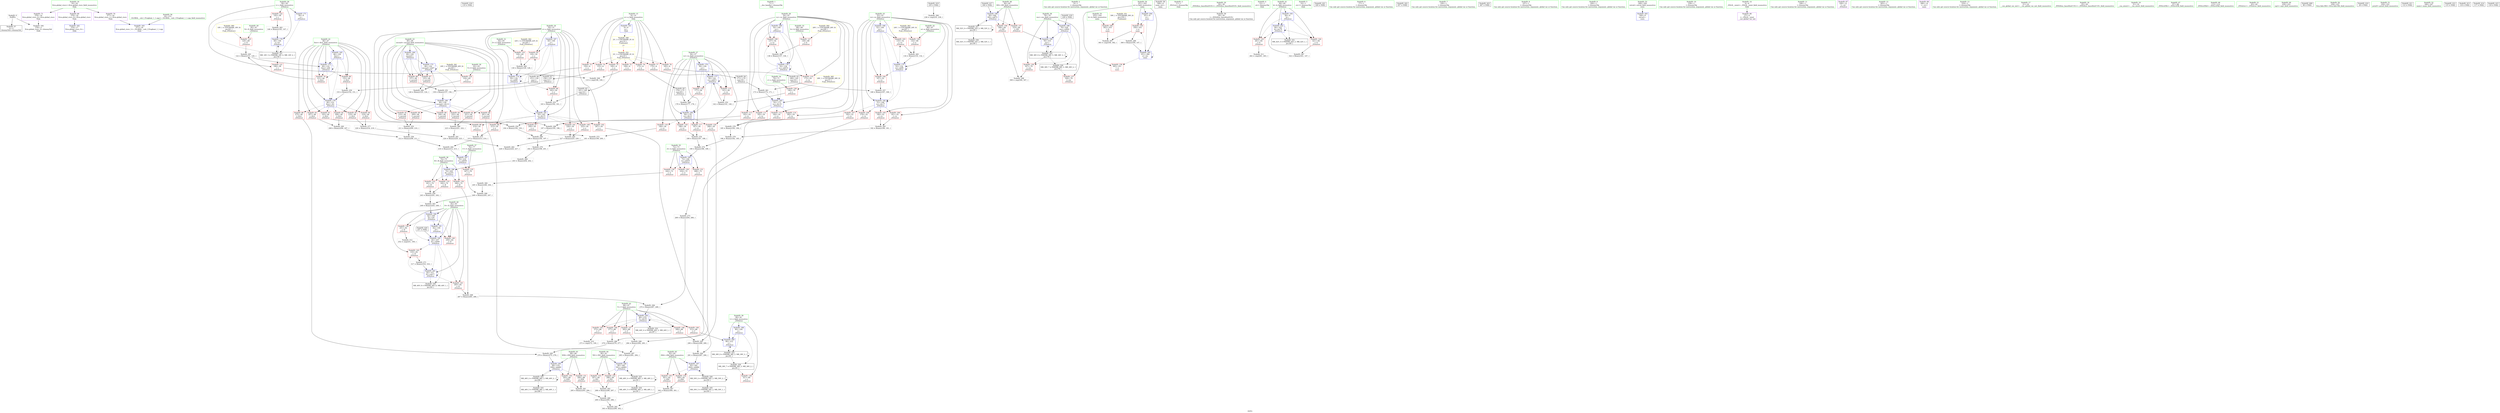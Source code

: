 digraph "SVFG" {
	label="SVFG";

	Node0x55b2cafae490 [shape=record,color=grey,label="{NodeID: 0\nNullPtr}"];
	Node0x55b2cafae490 -> Node0x55b2cafd5ff0[style=solid];
	Node0x55b2cafae490 -> Node0x55b2cafdc880[style=solid];
	Node0x55b2cb000670 [shape=record,color=yellow,style=double,label="{NodeID: 360\n18V_1 = ENCHI(MR_18V_0)\npts\{61 \}\nFun[_Z5Solvev]}"];
	Node0x55b2cb000670 -> Node0x55b2cafda6a0[style=dashed];
	Node0x55b2cafd9fe0 [shape=record,color=grey,label="{NodeID: 277\n220 = Binary(218, 219, )\n}"];
	Node0x55b2cafd9fe0 -> Node0x55b2cafe58b0[style=solid];
	Node0x55b2cafd8230 [shape=record,color=blue,label="{NodeID: 194\n86\<--270\nT\<--div55\n_Z5Solvev\n}"];
	Node0x55b2cafd8230 -> Node0x55b2cafdb880[style=dashed];
	Node0x55b2cafd8230 -> Node0x55b2cafdb950[style=dashed];
	Node0x55b2cafd8230 -> Node0x55b2cafdba20[style=dashed];
	Node0x55b2cafd8230 -> Node0x55b2cafdbaf0[style=dashed];
	Node0x55b2cafd8230 -> Node0x55b2cafdbbc0[style=dashed];
	Node0x55b2cafd8230 -> Node0x55b2cafd8230[style=dashed];
	Node0x55b2cafd8230 -> Node0x55b2caffa180[style=dashed];
	Node0x55b2cafd5480 [shape=record,color=red,label="{NodeID: 111\n183\<--54\n\<--vy\n_Z5Solvev\n}"];
	Node0x55b2cafd5480 -> Node0x55b2cafe5430[style=solid];
	Node0x55b2cafd3810 [shape=record,color=green,label="{NodeID: 28\n58\<--59\ni\<--i_field_insensitive\n_Z5Solvev\n}"];
	Node0x55b2cafd3810 -> Node0x55b2cafda500[style=solid];
	Node0x55b2cafd3810 -> Node0x55b2cafda5d0[style=solid];
	Node0x55b2cafd3810 -> Node0x55b2cafdce60[style=solid];
	Node0x55b2cafd3810 -> Node0x55b2cafdd410[style=solid];
	Node0x55b2cafe7cb0 [shape=record,color=grey,label="{NodeID: 305\n290 = Binary(288, 289, )\n}"];
	Node0x55b2cafe7cb0 -> Node0x55b2cafe7b30[style=solid];
	Node0x55b2cafdb3a0 [shape=record,color=red,label="{NodeID: 139\n251\<--82\n\<--D\n_Z5Solvev\n}"];
	Node0x55b2cafdb3a0 -> Node0x55b2cafe8730[style=solid];
	Node0x55b2cafd5ef0 [shape=record,color=green,label="{NodeID: 56\n18\<--372\n_GLOBAL__sub_I_Progbeat_1_1.cpp\<--_GLOBAL__sub_I_Progbeat_1_1.cpp_field_insensitive\n}"];
	Node0x55b2cafd5ef0 -> Node0x55b2cafdc780[style=solid];
	Node0x55b2cb017d70 [shape=record,color=black,label="{NodeID: 416\n119 = PHI()\n}"];
	Node0x55b2caffa680 [shape=record,color=black,label="{NodeID: 333\nMR_46V_5 = PHI(MR_46V_2, MR_46V_1, )\npts\{89 \}\n}"];
	Node0x55b2cafdcb20 [shape=record,color=blue,label="{NodeID: 167\n50\<--100\nz\<--\n_Z5Solvev\n}"];
	Node0x55b2cafdcb20 -> Node0x55b2cafd7fc0[style=dashed];
	Node0x55b2cafdcb20 -> Node0x55b2cafd4850[style=dashed];
	Node0x55b2cafdcb20 -> Node0x55b2cafdd0d0[style=dashed];
	Node0x55b2cafdcb20 -> Node0x55b2cafdd680[style=dashed];
	Node0x55b2cafd76d0 [shape=record,color=red,label="{NodeID: 84\n218\<--46\n\<--first\n_Z5Solvev\n}"];
	Node0x55b2cafd76d0 -> Node0x55b2cafd9fe0[style=solid];
	Node0x55b2cafcf780 [shape=record,color=green,label="{NodeID: 1\n7\<--1\n__dso_handle\<--dummyObj\nGlob }"];
	Node0x55b2cb000750 [shape=record,color=yellow,style=double,label="{NodeID: 361\n20V_1 = ENCHI(MR_20V_0)\npts\{63 \}\nFun[_Z5Solvev]}"];
	Node0x55b2cb000750 -> Node0x55b2cafda770[style=dashed];
	Node0x55b2cafe5430 [shape=record,color=grey,label="{NodeID: 278\n185 = Binary(183, 184, )\n}"];
	Node0x55b2cafe5430 -> Node0x55b2cafe55b0[style=solid];
	Node0x55b2cafd8300 [shape=record,color=blue,label="{NodeID: 195\n88\<--279\nX58\<--add60\n_Z5Solvev\n}"];
	Node0x55b2cafd8300 -> Node0x55b2cafdbc90[style=dashed];
	Node0x55b2cafd8300 -> Node0x55b2cafdbd60[style=dashed];
	Node0x55b2cafd8300 -> Node0x55b2caff7980[style=dashed];
	Node0x55b2cafd5550 [shape=record,color=red,label="{NodeID: 112\n184\<--54\n\<--vy\n_Z5Solvev\n}"];
	Node0x55b2cafd5550 -> Node0x55b2cafe5430[style=solid];
	Node0x55b2cafd38e0 [shape=record,color=green,label="{NodeID: 29\n60\<--61\nX\<--X_field_insensitive\n_Z5Solvev\n}"];
	Node0x55b2cafd38e0 -> Node0x55b2cafda6a0[style=solid];
	Node0x55b2cafe7e30 [shape=record,color=grey,label="{NodeID: 306\n238 = cmp(235, 239, )\n}"];
	Node0x55b2cafdb470 [shape=record,color=red,label="{NodeID: 140\n256\<--82\n\<--D\n_Z5Solvev\n}"];
	Node0x55b2cafd5ff0 [shape=record,color=black,label="{NodeID: 57\n2\<--3\ndummyVal\<--dummyVal\n}"];
	Node0x55b2cb017e40 [shape=record,color=black,label="{NodeID: 417\n304 = PHI()\n}"];
	Node0x55b2cb017e40 -> Node0x55b2cafd8570[style=solid];
	Node0x55b2caffab80 [shape=record,color=black,label="{NodeID: 334\nMR_48V_5 = PHI(MR_48V_2, MR_48V_1, )\npts\{91 \}\n}"];
	Node0x55b2cafe1ba0 [shape=record,color=grey,label="{NodeID: 251\n158 = Binary(157, 156, )\n}"];
	Node0x55b2cafe1ba0 -> Node0x55b2cafdd5b0[style=solid];
	Node0x55b2cafdcbf0 [shape=record,color=blue,label="{NodeID: 168\n52\<--100\nvx\<--\n_Z5Solvev\n}"];
	Node0x55b2cafdcbf0 -> Node0x55b2cafd4e00[style=dashed];
	Node0x55b2cafdcbf0 -> Node0x55b2cafd4ed0[style=dashed];
	Node0x55b2cafdcbf0 -> Node0x55b2cafdd1a0[style=dashed];
	Node0x55b2cafdcbf0 -> Node0x55b2cafdd750[style=dashed];
	Node0x55b2cafd77a0 [shape=record,color=red,label="{NodeID: 85\n219\<--46\n\<--first\n_Z5Solvev\n}"];
	Node0x55b2cafd77a0 -> Node0x55b2cafd9fe0[style=solid];
	Node0x55b2cafae3a0 [shape=record,color=green,label="{NodeID: 2\n9\<--1\n\<--dummyObj\nCan only get source location for instruction, argument, global var or function.}"];
	Node0x55b2cb000830 [shape=record,color=yellow,style=double,label="{NodeID: 362\n22V_1 = ENCHI(MR_22V_0)\npts\{65 \}\nFun[_Z5Solvev]}"];
	Node0x55b2cb000830 -> Node0x55b2cafda840[style=dashed];
	Node0x55b2cafe55b0 [shape=record,color=grey,label="{NodeID: 279\n186 = Binary(182, 185, )\n}"];
	Node0x55b2cafe55b0 -> Node0x55b2cafd9b60[style=solid];
	Node0x55b2cafd83d0 [shape=record,color=blue,label="{NodeID: 196\n90\<--285\nY61\<--add63\n_Z5Solvev\n}"];
	Node0x55b2cafd83d0 -> Node0x55b2cafdbe30[style=dashed];
	Node0x55b2cafd83d0 -> Node0x55b2cafdbf00[style=dashed];
	Node0x55b2cafd83d0 -> Node0x55b2caff7e80[style=dashed];
	Node0x55b2cafd5620 [shape=record,color=red,label="{NodeID: 113\n195\<--54\n\<--vy\n_Z5Solvev\n}"];
	Node0x55b2cafd5620 -> Node0x55b2cafe6630[style=solid];
	Node0x55b2cafd39b0 [shape=record,color=green,label="{NodeID: 30\n62\<--63\nY\<--Y_field_insensitive\n_Z5Solvev\n}"];
	Node0x55b2cafd39b0 -> Node0x55b2cafda770[style=solid];
	Node0x55b2cafe7fb0 [shape=record,color=grey,label="{NodeID: 307\n363 = cmp(359, 362, )\n}"];
	Node0x55b2cafdb540 [shape=record,color=red,label="{NodeID: 141\n265\<--82\n\<--D\n_Z5Solvev\n}"];
	Node0x55b2cafdb540 -> Node0x55b2cafd9260[style=solid];
	Node0x55b2cafd60f0 [shape=record,color=black,label="{NodeID: 58\n348\<--9\nmain_ret\<--\nmain\n}"];
	Node0x55b2cb017f70 [shape=record,color=black,label="{NodeID: 418\n229 = PHI()\n}"];
	Node0x55b2cb017f70 -> Node0x55b2cafddc30[style=solid];
	Node0x55b2caffb080 [shape=record,color=black,label="{NodeID: 335\nMR_50V_5 = PHI(MR_50V_2, MR_50V_1, )\npts\{93 \}\n}"];
	Node0x55b2cafe1d20 [shape=record,color=grey,label="{NodeID: 252\n142 = Binary(141, 140, )\n}"];
	Node0x55b2cafe1d20 -> Node0x55b2cafdd340[style=solid];
	Node0x55b2cafdccc0 [shape=record,color=blue,label="{NodeID: 169\n54\<--100\nvy\<--\n_Z5Solvev\n}"];
	Node0x55b2cafdccc0 -> Node0x55b2cafd52e0[style=dashed];
	Node0x55b2cafdccc0 -> Node0x55b2cafd53b0[style=dashed];
	Node0x55b2cafdccc0 -> Node0x55b2cafdd270[style=dashed];
	Node0x55b2cafdccc0 -> Node0x55b2cafdd820[style=dashed];
	Node0x55b2cafd7870 [shape=record,color=red,label="{NodeID: 86\n275\<--46\n\<--first\n_Z5Solvev\n}"];
	Node0x55b2cafd7870 -> Node0x55b2cafe5eb0[style=solid];
	Node0x55b2cafae630 [shape=record,color=green,label="{NodeID: 3\n11\<--1\n_ZSt3cin\<--dummyObj\nGlob }"];
	Node0x55b2cb000910 [shape=record,color=yellow,style=double,label="{NodeID: 363\n24V_1 = ENCHI(MR_24V_0)\npts\{67 \}\nFun[_Z5Solvev]}"];
	Node0x55b2cb000910 -> Node0x55b2cafda910[style=dashed];
	Node0x55b2cafe5730 [shape=record,color=grey,label="{NodeID: 280\n223 = Binary(221, 222, )\n}"];
	Node0x55b2cafe5730 -> Node0x55b2cafe58b0[style=solid];
	Node0x55b2cafd84a0 [shape=record,color=blue,label="{NodeID: 197\n92\<--291\nZ64\<--add66\n_Z5Solvev\n}"];
	Node0x55b2cafd84a0 -> Node0x55b2cafdbfd0[style=dashed];
	Node0x55b2cafd84a0 -> Node0x55b2cafdc0a0[style=dashed];
	Node0x55b2cafd84a0 -> Node0x55b2caff8380[style=dashed];
	Node0x55b2cafd56f0 [shape=record,color=red,label="{NodeID: 114\n282\<--54\n\<--vy\n_Z5Solvev\n}"];
	Node0x55b2cafd56f0 -> Node0x55b2cafe7230[style=solid];
	Node0x55b2cafd3a80 [shape=record,color=green,label="{NodeID: 31\n64\<--65\nZ\<--Z_field_insensitive\n_Z5Solvev\n}"];
	Node0x55b2cafd3a80 -> Node0x55b2cafda840[style=solid];
	Node0x55b2cafe8130 [shape=record,color=grey,label="{NodeID: 308\n308 = cmp(306, 307, )\n}"];
	Node0x55b2cafdb610 [shape=record,color=red,label="{NodeID: 142\n316\<--82\n\<--D\n_Z5Solvev\n}"];
	Node0x55b2cafdb610 -> Node0x55b2cafd96e0[style=solid];
	Node0x55b2cafd61c0 [shape=record,color=black,label="{NodeID: 59\n29\<--30\n\<--_ZNSt8ios_base4InitD1Ev\nCan only get source location for instruction, argument, global var or function.}"];
	Node0x55b2cb018070 [shape=record,color=black,label="{NodeID: 419\n235 = PHI()\n}"];
	Node0x55b2cb018070 -> Node0x55b2cafe7e30[style=solid];
	Node0x55b2caffb580 [shape=record,color=black,label="{NodeID: 336\nMR_52V_5 = PHI(MR_52V_2, MR_52V_1, )\npts\{95 \}\n}"];
	Node0x55b2cafe1ea0 [shape=record,color=grey,label="{NodeID: 253\n163 = Binary(162, 161, )\n}"];
	Node0x55b2cafe1ea0 -> Node0x55b2cafdd680[style=solid];
	Node0x55b2cafdcd90 [shape=record,color=blue,label="{NodeID: 170\n56\<--100\nvz\<--\n_Z5Solvev\n}"];
	Node0x55b2cafdcd90 -> Node0x55b2cafd57c0[style=dashed];
	Node0x55b2cafdcd90 -> Node0x55b2cafda0f0[style=dashed];
	Node0x55b2cafdcd90 -> Node0x55b2cafdd340[style=dashed];
	Node0x55b2cafdcd90 -> Node0x55b2cafdd8f0[style=dashed];
	Node0x55b2cafd7940 [shape=record,color=red,label="{NodeID: 87\n125\<--48\n\<--second\n_Z5Solvev\n}"];
	Node0x55b2cafd7940 -> Node0x55b2cafe5d30[style=solid];
	Node0x55b2cafb1d80 [shape=record,color=green,label="{NodeID: 4\n12\<--1\n.str\<--dummyObj\nGlob }"];
	Node0x55b2cb0009f0 [shape=record,color=yellow,style=double,label="{NodeID: 364\n26V_1 = ENCHI(MR_26V_0)\npts\{69 \}\nFun[_Z5Solvev]}"];
	Node0x55b2cb0009f0 -> Node0x55b2cafda9e0[style=dashed];
	Node0x55b2cafe58b0 [shape=record,color=grey,label="{NodeID: 281\n224 = Binary(220, 223, )\n}"];
	Node0x55b2cafe58b0 -> Node0x55b2cafe2c20[style=solid];
	Node0x55b2cafd8570 [shape=record,color=blue,label="{NodeID: 198\n94\<--304\nDD\<--call72\n_Z5Solvev\n}"];
	Node0x55b2cafd8570 -> Node0x55b2cafdc170[style=dashed];
	Node0x55b2cafd8570 -> Node0x55b2cafdc240[style=dashed];
	Node0x55b2cafd8570 -> Node0x55b2caff8880[style=dashed];
	Node0x55b2cafd57c0 [shape=record,color=red,label="{NodeID: 115\n141\<--56\n\<--vz\n_Z5Solvev\n}"];
	Node0x55b2cafd57c0 -> Node0x55b2cafe1d20[style=solid];
	Node0x55b2cafd3b50 [shape=record,color=green,label="{NodeID: 32\n66\<--67\na\<--a_field_insensitive\n_Z5Solvev\n}"];
	Node0x55b2cafd3b50 -> Node0x55b2cafda910[style=solid];
	Node0x55b2cafe82b0 [shape=record,color=grey,label="{NodeID: 309\n110 = cmp(108, 109, )\n}"];
	Node0x55b2cafdb6e0 [shape=record,color=red,label="{NodeID: 143\n261\<--84\n\<--k\n_Z5Solvev\n}"];
	Node0x55b2cafdb6e0 -> Node0x55b2cafe85b0[style=solid];
	Node0x55b2cafd62c0 [shape=record,color=black,label="{NodeID: 60\n151\<--150\nconv\<--\n_Z5Solvev\n}"];
	Node0x55b2cafd62c0 -> Node0x55b2cafe27a0[style=solid];
	Node0x55b2cb018170 [shape=record,color=black,label="{NodeID: 420\n257 = PHI()\n}"];
	Node0x55b2cb018170 -> Node0x55b2cafd8090[style=solid];
	Node0x55b2cafe2020 [shape=record,color=grey,label="{NodeID: 254\n194 = Binary(192, 193, )\n}"];
	Node0x55b2cafe2020 -> Node0x55b2cafe6330[style=solid];
	Node0x55b2cafdce60 [shape=record,color=blue,label="{NodeID: 171\n58\<--9\ni\<--\n_Z5Solvev\n}"];
	Node0x55b2cafdce60 -> Node0x55b2caff6a80[style=dashed];
	Node0x55b2cafd7a10 [shape=record,color=red,label="{NodeID: 88\n157\<--48\n\<--second\n_Z5Solvev\n}"];
	Node0x55b2cafd7a10 -> Node0x55b2cafe1ba0[style=solid];
	Node0x55b2cafb1e10 [shape=record,color=green,label="{NodeID: 5\n14\<--1\n.str.1\<--dummyObj\nGlob }"];
	Node0x55b2cb000ad0 [shape=record,color=yellow,style=double,label="{NodeID: 365\n28V_1 = ENCHI(MR_28V_0)\npts\{71 \}\nFun[_Z5Solvev]}"];
	Node0x55b2cb000ad0 -> Node0x55b2cafdaab0[style=dashed];
	Node0x55b2cafe5a30 [shape=record,color=grey,label="{NodeID: 282\n130 = Binary(129, 128, )\n}"];
	Node0x55b2cafe5a30 -> Node0x55b2cafdd0d0[style=solid];
	Node0x55b2cafd8640 [shape=record,color=blue,label="{NodeID: 199\n78\<--310\nres\<--\n_Z5Solvev\n}"];
	Node0x55b2cafd8640 -> Node0x55b2caff6f80[style=dashed];
	Node0x55b2cafda0f0 [shape=record,color=red,label="{NodeID: 116\n177\<--56\n\<--vz\n_Z5Solvev\n}"];
	Node0x55b2cafda0f0 -> Node0x55b2cafe3220[style=solid];
	Node0x55b2cafd3c20 [shape=record,color=green,label="{NodeID: 33\n68\<--69\nb\<--b_field_insensitive\n_Z5Solvev\n}"];
	Node0x55b2cafd3c20 -> Node0x55b2cafda9e0[style=solid];
	Node0x55b2cafe8430 [shape=record,color=grey,label="{NodeID: 310\n273 = cmp(272, 100, )\n}"];
	Node0x55b2cafdb7b0 [shape=record,color=red,label="{NodeID: 144\n321\<--84\n\<--k\n_Z5Solvev\n}"];
	Node0x55b2cafdb7b0 -> Node0x55b2cafe61b0[style=solid];
	Node0x55b2cafd6390 [shape=record,color=black,label="{NodeID: 61\n156\<--155\nconv12\<--\n_Z5Solvev\n}"];
	Node0x55b2cafd6390 -> Node0x55b2cafe1ba0[style=solid];
	Node0x55b2cb018270 [shape=record,color=black,label="{NodeID: 421\n329 = PHI()\n}"];
	Node0x55b2cafe21a0 [shape=record,color=grey,label="{NodeID: 255\n211 = Binary(209, 210, )\n}"];
	Node0x55b2cafe21a0 -> Node0x55b2cafe2320[style=solid];
	Node0x55b2cafdcf30 [shape=record,color=blue,label="{NodeID: 172\n46\<--122\nfirst\<--add\n_Z5Solvev\n}"];
	Node0x55b2cafdcf30 -> Node0x55b2cafd72c0[style=dashed];
	Node0x55b2cafdcf30 -> Node0x55b2cafd7390[style=dashed];
	Node0x55b2cafdcf30 -> Node0x55b2cafdcf30[style=dashed];
	Node0x55b2cafdcf30 -> Node0x55b2cafdd4e0[style=dashed];
	Node0x55b2cafd7ae0 [shape=record,color=red,label="{NodeID: 89\n196\<--48\n\<--second\n_Z5Solvev\n}"];
	Node0x55b2cafd7ae0 -> Node0x55b2cafe6630[style=solid];
	Node0x55b2cafb2260 [shape=record,color=green,label="{NodeID: 6\n17\<--1\n\<--dummyObj\nCan only get source location for instruction, argument, global var or function.}"];
	Node0x55b2cafe5bb0 [shape=record,color=grey,label="{NodeID: 283\n134 = Binary(133, 132, )\n}"];
	Node0x55b2cafe5bb0 -> Node0x55b2cafdd1a0[style=solid];
	Node0x55b2cafd8710 [shape=record,color=blue,label="{NodeID: 200\n80\<--312\nt\<--\n_Z5Solvev\n}"];
	Node0x55b2cafd8710 -> Node0x55b2caff7480[style=dashed];
	Node0x55b2cafda1c0 [shape=record,color=red,label="{NodeID: 117\n187\<--56\n\<--vz\n_Z5Solvev\n}"];
	Node0x55b2cafda1c0 -> Node0x55b2cafd9e60[style=solid];
	Node0x55b2cafd3cf0 [shape=record,color=green,label="{NodeID: 34\n70\<--71\nc\<--c_field_insensitive\n_Z5Solvev\n}"];
	Node0x55b2cafd3cf0 -> Node0x55b2cafdaab0[style=solid];
	Node0x55b2cafe85b0 [shape=record,color=grey,label="{NodeID: 311\n262 = cmp(261, 263, )\n}"];
	Node0x55b2cafdb880 [shape=record,color=red,label="{NodeID: 145\n272\<--86\n\<--T\n_Z5Solvev\n}"];
	Node0x55b2cafdb880 -> Node0x55b2cafe8430[style=solid];
	Node0x55b2cafd6460 [shape=record,color=black,label="{NodeID: 62\n161\<--160\nconv14\<--\n_Z5Solvev\n}"];
	Node0x55b2cafd6460 -> Node0x55b2cafe1ea0[style=solid];
	Node0x55b2cb018340 [shape=record,color=black,label="{NodeID: 422\n357 = PHI()\n}"];
	Node0x55b2cafe2320 [shape=record,color=grey,label="{NodeID: 256\n212 = Binary(208, 211, )\n}"];
	Node0x55b2cafe2320 -> Node0x55b2cafe2f20[style=solid];
	Node0x55b2cafdd000 [shape=record,color=blue,label="{NodeID: 173\n48\<--126\nsecond\<--add7\n_Z5Solvev\n}"];
	Node0x55b2cafdd000 -> Node0x55b2cafd7940[style=dashed];
	Node0x55b2cafdd000 -> Node0x55b2cafd7a10[style=dashed];
	Node0x55b2cafdd000 -> Node0x55b2cafdd000[style=dashed];
	Node0x55b2cafdd000 -> Node0x55b2cafdd5b0[style=dashed];
	Node0x55b2cafd7bb0 [shape=record,color=red,label="{NodeID: 90\n209\<--48\n\<--second\n_Z5Solvev\n}"];
	Node0x55b2cafd7bb0 -> Node0x55b2cafe21a0[style=solid];
	Node0x55b2cafb22f0 [shape=record,color=green,label="{NodeID: 7\n100\<--1\n\<--dummyObj\nCan only get source location for instruction, argument, global var or function.}"];
	Node0x55b2cafe5d30 [shape=record,color=grey,label="{NodeID: 284\n126 = Binary(125, 124, )\n}"];
	Node0x55b2cafe5d30 -> Node0x55b2cafdd000[style=solid];
	Node0x55b2cafd87e0 [shape=record,color=blue,label="{NodeID: 201\n82\<--317\nD\<--sub77\n_Z5Solvev\n}"];
	Node0x55b2cafd87e0 -> Node0x55b2cafdb540[style=dashed];
	Node0x55b2cafd87e0 -> Node0x55b2cafdb610[style=dashed];
	Node0x55b2cafd87e0 -> Node0x55b2cafd87e0[style=dashed];
	Node0x55b2cafd87e0 -> Node0x55b2caff9780[style=dashed];
	Node0x55b2cafda290 [shape=record,color=red,label="{NodeID: 118\n188\<--56\n\<--vz\n_Z5Solvev\n}"];
	Node0x55b2cafda290 -> Node0x55b2cafd9e60[style=solid];
	Node0x55b2cafd3dc0 [shape=record,color=green,label="{NodeID: 35\n72\<--73\nA\<--A_field_insensitive\n_Z5Solvev\n}"];
	Node0x55b2cafd3dc0 -> Node0x55b2cafdab80[style=solid];
	Node0x55b2cafd3dc0 -> Node0x55b2cafdac50[style=solid];
	Node0x55b2cafd3dc0 -> Node0x55b2cafdad20[style=solid];
	Node0x55b2cafd3dc0 -> Node0x55b2cafdd9c0[style=solid];
	Node0x55b2cafe8730 [shape=record,color=grey,label="{NodeID: 312\n252 = cmp(251, 100, )\n}"];
	Node0x55b2cafdb950 [shape=record,color=red,label="{NodeID: 146\n277\<--86\n\<--T\n_Z5Solvev\n}"];
	Node0x55b2cafdb950 -> Node0x55b2cafe6030[style=solid];
	Node0x55b2cafd6530 [shape=record,color=black,label="{NodeID: 63\n166\<--165\nconv16\<--\n_Z5Solvev\n}"];
	Node0x55b2cafd6530 -> Node0x55b2cafe24a0[style=solid];
	Node0x55b2cb018410 [shape=record,color=black,label="{NodeID: 423\n367 = PHI()\n}"];
	Node0x55b2cafe24a0 [shape=record,color=grey,label="{NodeID: 257\n168 = Binary(167, 166, )\n}"];
	Node0x55b2cafe24a0 -> Node0x55b2cafdd750[style=solid];
	Node0x55b2cafdd0d0 [shape=record,color=blue,label="{NodeID: 174\n50\<--130\nz\<--add8\n_Z5Solvev\n}"];
	Node0x55b2cafdd0d0 -> Node0x55b2cafd7fc0[style=dashed];
	Node0x55b2cafdd0d0 -> Node0x55b2cafd4850[style=dashed];
	Node0x55b2cafdd0d0 -> Node0x55b2cafdd0d0[style=dashed];
	Node0x55b2cafdd0d0 -> Node0x55b2cafdd680[style=dashed];
	Node0x55b2cafd7c80 [shape=record,color=red,label="{NodeID: 91\n210\<--48\n\<--second\n_Z5Solvev\n}"];
	Node0x55b2cafd7c80 -> Node0x55b2cafe21a0[style=solid];
	Node0x55b2cafb2380 [shape=record,color=green,label="{NodeID: 8\n147\<--1\n\<--dummyObj\nCan only get source location for instruction, argument, global var or function.}"];
	Node0x55b2cafe5eb0 [shape=record,color=grey,label="{NodeID: 285\n279 = Binary(275, 278, )\n}"];
	Node0x55b2cafe5eb0 -> Node0x55b2cafd8300[style=solid];
	Node0x55b2cafd88b0 [shape=record,color=blue,label="{NodeID: 202\n84\<--322\nk\<--inc79\n_Z5Solvev\n}"];
	Node0x55b2cafd88b0 -> Node0x55b2cafdb6e0[style=dashed];
	Node0x55b2cafd88b0 -> Node0x55b2cafdb7b0[style=dashed];
	Node0x55b2cafd88b0 -> Node0x55b2cafd88b0[style=dashed];
	Node0x55b2cafd88b0 -> Node0x55b2caff9c80[style=dashed];
	Node0x55b2cafda360 [shape=record,color=red,label="{NodeID: 119\n199\<--56\n\<--vz\n_Z5Solvev\n}"];
	Node0x55b2cafda360 -> Node0x55b2cafd9860[style=solid];
	Node0x55b2cafd3e90 [shape=record,color=green,label="{NodeID: 36\n74\<--75\nB\<--B_field_insensitive\n_Z5Solvev\n}"];
	Node0x55b2cafd3e90 -> Node0x55b2cafdadf0[style=solid];
	Node0x55b2cafd3e90 -> Node0x55b2cafdaec0[style=solid];
	Node0x55b2cafd3e90 -> Node0x55b2cafdaf90[style=solid];
	Node0x55b2cafd3e90 -> Node0x55b2cafdda90[style=solid];
	Node0x55b2cafdba20 [shape=record,color=red,label="{NodeID: 147\n283\<--86\n\<--T\n_Z5Solvev\n}"];
	Node0x55b2cafdba20 -> Node0x55b2cafe7230[style=solid];
	Node0x55b2cafd6600 [shape=record,color=black,label="{NodeID: 64\n171\<--170\nconv18\<--\n_Z5Solvev\n}"];
	Node0x55b2cafd6600 -> Node0x55b2cafe2aa0[style=solid];
	Node0x55b2cafe2620 [shape=record,color=grey,label="{NodeID: 258\n243 = Binary(241, 242, )\n}"];
	Node0x55b2cafe2620 -> Node0x55b2cafe79b0[style=solid];
	Node0x55b2cafdd1a0 [shape=record,color=blue,label="{NodeID: 175\n52\<--134\nvx\<--add9\n_Z5Solvev\n}"];
	Node0x55b2cafdd1a0 -> Node0x55b2cafd4e00[style=dashed];
	Node0x55b2cafdd1a0 -> Node0x55b2cafd4ed0[style=dashed];
	Node0x55b2cafdd1a0 -> Node0x55b2cafdd1a0[style=dashed];
	Node0x55b2cafdd1a0 -> Node0x55b2cafdd750[style=dashed];
	Node0x55b2cafd7d50 [shape=record,color=red,label="{NodeID: 92\n221\<--48\n\<--second\n_Z5Solvev\n}"];
	Node0x55b2cafd7d50 -> Node0x55b2cafe5730[style=solid];
	Node0x55b2cafb2410 [shape=record,color=green,label="{NodeID: 9\n204\<--1\n\<--dummyObj\nCan only get source location for instruction, argument, global var or function.}"];
	Node0x55b2cafe6030 [shape=record,color=grey,label="{NodeID: 286\n278 = Binary(276, 277, )\n}"];
	Node0x55b2cafe6030 -> Node0x55b2cafe5eb0[style=solid];
	Node0x55b2cafd8980 [shape=record,color=blue,label="{NodeID: 203\n349\<--9\nretval\<--\nmain\n}"];
	Node0x55b2cafda430 [shape=record,color=red,label="{NodeID: 120\n288\<--56\n\<--vz\n_Z5Solvev\n}"];
	Node0x55b2cafda430 -> Node0x55b2cafe7cb0[style=solid];
	Node0x55b2cafd3f60 [shape=record,color=green,label="{NodeID: 37\n76\<--77\nC\<--C_field_insensitive\n_Z5Solvev\n}"];
	Node0x55b2cafd3f60 -> Node0x55b2cafdb060[style=solid];
	Node0x55b2cafd3f60 -> Node0x55b2cafddb60[style=solid];
	Node0x55b2cafdbaf0 [shape=record,color=red,label="{NodeID: 148\n289\<--86\n\<--T\n_Z5Solvev\n}"];
	Node0x55b2cafdbaf0 -> Node0x55b2cafe7cb0[style=solid];
	Node0x55b2cafd66d0 [shape=record,color=black,label="{NodeID: 65\n176\<--175\nconv20\<--\n_Z5Solvev\n}"];
	Node0x55b2cafd66d0 -> Node0x55b2cafe3220[style=solid];
	Node0x55b2cafe27a0 [shape=record,color=grey,label="{NodeID: 259\n153 = Binary(152, 151, )\n}"];
	Node0x55b2cafe27a0 -> Node0x55b2cafdd4e0[style=solid];
	Node0x55b2cafdd270 [shape=record,color=blue,label="{NodeID: 176\n54\<--138\nvy\<--add10\n_Z5Solvev\n}"];
	Node0x55b2cafdd270 -> Node0x55b2cafd52e0[style=dashed];
	Node0x55b2cafdd270 -> Node0x55b2cafd53b0[style=dashed];
	Node0x55b2cafdd270 -> Node0x55b2cafdd270[style=dashed];
	Node0x55b2cafdd270 -> Node0x55b2cafdd820[style=dashed];
	Node0x55b2cafd7e20 [shape=record,color=red,label="{NodeID: 93\n222\<--48\n\<--second\n_Z5Solvev\n}"];
	Node0x55b2cafd7e20 -> Node0x55b2cafe5730[style=solid];
	Node0x55b2cafd2970 [shape=record,color=green,label="{NodeID: 10\n239\<--1\n\<--dummyObj\nCan only get source location for instruction, argument, global var or function.}"];
	Node0x55b2cafe61b0 [shape=record,color=grey,label="{NodeID: 287\n322 = Binary(321, 147, )\n}"];
	Node0x55b2cafe61b0 -> Node0x55b2cafd88b0[style=solid];
	Node0x55b2cafd8a50 [shape=record,color=blue,label="{NodeID: 204\n351\<--9\na\<--\nmain\n}"];
	Node0x55b2cafd8a50 -> Node0x55b2cafdc310[style=dashed];
	Node0x55b2cafd8a50 -> Node0x55b2cafd8b20[style=dashed];
	Node0x55b2cafda500 [shape=record,color=red,label="{NodeID: 121\n108\<--58\n\<--i\n_Z5Solvev\n}"];
	Node0x55b2cafda500 -> Node0x55b2cafe82b0[style=solid];
	Node0x55b2cafd4030 [shape=record,color=green,label="{NodeID: 38\n78\<--79\nres\<--res_field_insensitive\n_Z5Solvev\n}"];
	Node0x55b2cafd4030 -> Node0x55b2cafdb130[style=solid];
	Node0x55b2cafd4030 -> Node0x55b2cafdb200[style=solid];
	Node0x55b2cafd4030 -> Node0x55b2cafddc30[style=solid];
	Node0x55b2cafd4030 -> Node0x55b2cafd8640[style=solid];
	Node0x55b2cafdbbc0 [shape=record,color=red,label="{NodeID: 149\n312\<--86\n\<--T\n_Z5Solvev\n}"];
	Node0x55b2cafdbbc0 -> Node0x55b2cafd8710[style=solid];
	Node0x55b2cafd67a0 [shape=record,color=purple,label="{NodeID: 66\n27\<--4\n\<--_ZStL8__ioinit\n__cxx_global_var_init\n}"];
	Node0x55b2cafe2920 [shape=record,color=grey,label="{NodeID: 260\n227 = Binary(225, 226, )\n}"];
	Node0x55b2cafe2920 -> Node0x55b2cafe2c20[style=solid];
	Node0x55b2cafdd340 [shape=record,color=blue,label="{NodeID: 177\n56\<--142\nvz\<--add11\n_Z5Solvev\n}"];
	Node0x55b2cafdd340 -> Node0x55b2cafd57c0[style=dashed];
	Node0x55b2cafdd340 -> Node0x55b2cafda0f0[style=dashed];
	Node0x55b2cafdd340 -> Node0x55b2cafdd340[style=dashed];
	Node0x55b2cafdd340 -> Node0x55b2cafdd8f0[style=dashed];
	Node0x55b2cafd7ef0 [shape=record,color=red,label="{NodeID: 94\n281\<--48\n\<--second\n_Z5Solvev\n}"];
	Node0x55b2cafd7ef0 -> Node0x55b2cafe70b0[style=solid];
	Node0x55b2cafd2a40 [shape=record,color=green,label="{NodeID: 11\n246\<--1\n\<--dummyObj\nCan only get source location for instruction, argument, global var or function.}"];
	Node0x55b2cafe6330 [shape=record,color=grey,label="{NodeID: 288\n198 = Binary(194, 197, )\n}"];
	Node0x55b2cafe6330 -> Node0x55b2cafd9560[style=solid];
	Node0x55b2cafd8b20 [shape=record,color=blue,label="{NodeID: 205\n351\<--360\na\<--inc\nmain\n}"];
	Node0x55b2cafd8b20 -> Node0x55b2cafdc310[style=dashed];
	Node0x55b2cafd8b20 -> Node0x55b2cafdc3e0[style=dashed];
	Node0x55b2cafd8b20 -> Node0x55b2cafd8b20[style=dashed];
	Node0x55b2cafda5d0 [shape=record,color=red,label="{NodeID: 122\n145\<--58\n\<--i\n_Z5Solvev\n}"];
	Node0x55b2cafda5d0 -> Node0x55b2cafe2da0[style=solid];
	Node0x55b2cafd4100 [shape=record,color=green,label="{NodeID: 39\n80\<--81\nt\<--t_field_insensitive\n_Z5Solvev\n}"];
	Node0x55b2cafd4100 -> Node0x55b2cafdb2d0[style=solid];
	Node0x55b2cafd4100 -> Node0x55b2cafddd00[style=solid];
	Node0x55b2cafd4100 -> Node0x55b2cafd8710[style=solid];
	Node0x55b2cafdbc90 [shape=record,color=red,label="{NodeID: 150\n293\<--88\n\<--X58\n_Z5Solvev\n}"];
	Node0x55b2cafdbc90 -> Node0x55b2cafe76b0[style=solid];
	Node0x55b2cafd6870 [shape=record,color=purple,label="{NodeID: 67\n328\<--12\n\<--.str\n_Z5Solvev\n}"];
	Node0x55b2cafe2aa0 [shape=record,color=grey,label="{NodeID: 261\n173 = Binary(172, 171, )\n}"];
	Node0x55b2cafe2aa0 -> Node0x55b2cafdd820[style=solid];
	Node0x55b2cafdd410 [shape=record,color=blue,label="{NodeID: 178\n58\<--146\ni\<--inc\n_Z5Solvev\n}"];
	Node0x55b2cafdd410 -> Node0x55b2caff6a80[style=dashed];
	Node0x55b2cafd7fc0 [shape=record,color=red,label="{NodeID: 95\n129\<--50\n\<--z\n_Z5Solvev\n}"];
	Node0x55b2cafd7fc0 -> Node0x55b2cafe5a30[style=solid];
	Node0x55b2cafd2b10 [shape=record,color=green,label="{NodeID: 12\n263\<--1\n\<--dummyObj\nCan only get source location for instruction, argument, global var or function.}"];
	Node0x55b2cafe64b0 [shape=record,color=grey,label="{NodeID: 289\n299 = Binary(295, 298, )\n}"];
	Node0x55b2cafe64b0 -> Node0x55b2cafe6930[style=solid];
	Node0x55b2cafda6a0 [shape=record,color=red,label="{NodeID: 123\n120\<--60\n\<--X\n_Z5Solvev\n}"];
	Node0x55b2cafda6a0 -> Node0x55b2cafe6ab0[style=solid];
	Node0x55b2cafd41d0 [shape=record,color=green,label="{NodeID: 40\n82\<--83\nD\<--D_field_insensitive\n_Z5Solvev\n}"];
	Node0x55b2cafd41d0 -> Node0x55b2cafdb3a0[style=solid];
	Node0x55b2cafd41d0 -> Node0x55b2cafdb470[style=solid];
	Node0x55b2cafd41d0 -> Node0x55b2cafdb540[style=solid];
	Node0x55b2cafd41d0 -> Node0x55b2cafdb610[style=solid];
	Node0x55b2cafd41d0 -> Node0x55b2cafdddd0[style=solid];
	Node0x55b2cafd41d0 -> Node0x55b2cafddea0[style=solid];
	Node0x55b2cafd41d0 -> Node0x55b2cafd8090[style=solid];
	Node0x55b2cafd41d0 -> Node0x55b2cafd87e0[style=solid];
	Node0x55b2cafdbd60 [shape=record,color=red,label="{NodeID: 151\n294\<--88\n\<--X58\n_Z5Solvev\n}"];
	Node0x55b2cafdbd60 -> Node0x55b2cafe76b0[style=solid];
	Node0x55b2cafd6940 [shape=record,color=purple,label="{NodeID: 68\n366\<--14\n\<--.str.1\nmain\n}"];
	Node0x55b2cafe2c20 [shape=record,color=grey,label="{NodeID: 262\n228 = Binary(224, 227, )\n}"];
	Node0x55b2cafdd4e0 [shape=record,color=blue,label="{NodeID: 179\n46\<--153\nfirst\<--div\n_Z5Solvev\n}"];
	Node0x55b2cafdd4e0 -> Node0x55b2cafd7460[style=dashed];
	Node0x55b2cafdd4e0 -> Node0x55b2cafd7530[style=dashed];
	Node0x55b2cafdd4e0 -> Node0x55b2cafd7600[style=dashed];
	Node0x55b2cafdd4e0 -> Node0x55b2cafd76d0[style=dashed];
	Node0x55b2cafdd4e0 -> Node0x55b2cafd77a0[style=dashed];
	Node0x55b2cafdd4e0 -> Node0x55b2cafd7870[style=dashed];
	Node0x55b2cafd4850 [shape=record,color=red,label="{NodeID: 96\n162\<--50\n\<--z\n_Z5Solvev\n}"];
	Node0x55b2cafd4850 -> Node0x55b2cafe1ea0[style=solid];
	Node0x55b2cafd2be0 [shape=record,color=green,label="{NodeID: 13\n318\<--1\n\<--dummyObj\nCan only get source location for instruction, argument, global var or function.}"];
	Node0x55b2cafe6630 [shape=record,color=grey,label="{NodeID: 290\n197 = Binary(195, 196, )\n}"];
	Node0x55b2cafe6630 -> Node0x55b2cafe6330[style=solid];
	Node0x55b2cafda770 [shape=record,color=red,label="{NodeID: 124\n124\<--62\n\<--Y\n_Z5Solvev\n}"];
	Node0x55b2cafda770 -> Node0x55b2cafe5d30[style=solid];
	Node0x55b2cafd42a0 [shape=record,color=green,label="{NodeID: 41\n84\<--85\nk\<--k_field_insensitive\n_Z5Solvev\n}"];
	Node0x55b2cafd42a0 -> Node0x55b2cafdb6e0[style=solid];
	Node0x55b2cafd42a0 -> Node0x55b2cafdb7b0[style=solid];
	Node0x55b2cafd42a0 -> Node0x55b2cafd8160[style=solid];
	Node0x55b2cafd42a0 -> Node0x55b2cafd88b0[style=solid];
	Node0x55b2cafdbe30 [shape=record,color=red,label="{NodeID: 152\n296\<--90\n\<--Y61\n_Z5Solvev\n}"];
	Node0x55b2cafdbe30 -> Node0x55b2cafe7830[style=solid];
	Node0x55b2cafd6a10 [shape=record,color=purple,label="{NodeID: 69\n376\<--16\nllvm.global_ctors_0\<--llvm.global_ctors\nGlob }"];
	Node0x55b2cafd6a10 -> Node0x55b2cafdc680[style=solid];
	Node0x55b2cafe2da0 [shape=record,color=grey,label="{NodeID: 263\n146 = Binary(145, 147, )\n}"];
	Node0x55b2cafe2da0 -> Node0x55b2cafdd410[style=solid];
	Node0x55b2cafdd5b0 [shape=record,color=blue,label="{NodeID: 180\n48\<--158\nsecond\<--div13\n_Z5Solvev\n}"];
	Node0x55b2cafdd5b0 -> Node0x55b2cafd7ae0[style=dashed];
	Node0x55b2cafdd5b0 -> Node0x55b2cafd7bb0[style=dashed];
	Node0x55b2cafdd5b0 -> Node0x55b2cafd7c80[style=dashed];
	Node0x55b2cafdd5b0 -> Node0x55b2cafd7d50[style=dashed];
	Node0x55b2cafdd5b0 -> Node0x55b2cafd7e20[style=dashed];
	Node0x55b2cafdd5b0 -> Node0x55b2cafd7ef0[style=dashed];
	Node0x55b2cafd4920 [shape=record,color=red,label="{NodeID: 97\n200\<--50\n\<--z\n_Z5Solvev\n}"];
	Node0x55b2cafd4920 -> Node0x55b2cafd9860[style=solid];
	Node0x55b2cafd2cb0 [shape=record,color=green,label="{NodeID: 14\n4\<--6\n_ZStL8__ioinit\<--_ZStL8__ioinit_field_insensitive\nGlob }"];
	Node0x55b2cafd2cb0 -> Node0x55b2cafd67a0[style=solid];
	Node0x55b2cafe67b0 [shape=record,color=grey,label="{NodeID: 291\n138 = Binary(137, 136, )\n}"];
	Node0x55b2cafe67b0 -> Node0x55b2cafdd270[style=solid];
	Node0x55b2cafda840 [shape=record,color=red,label="{NodeID: 125\n128\<--64\n\<--Z\n_Z5Solvev\n}"];
	Node0x55b2cafda840 -> Node0x55b2cafe5a30[style=solid];
	Node0x55b2cafd4370 [shape=record,color=green,label="{NodeID: 42\n86\<--87\nT\<--T_field_insensitive\n_Z5Solvev\n}"];
	Node0x55b2cafd4370 -> Node0x55b2cafdb880[style=solid];
	Node0x55b2cafd4370 -> Node0x55b2cafdb950[style=solid];
	Node0x55b2cafd4370 -> Node0x55b2cafdba20[style=solid];
	Node0x55b2cafd4370 -> Node0x55b2cafdbaf0[style=solid];
	Node0x55b2cafd4370 -> Node0x55b2cafdbbc0[style=solid];
	Node0x55b2cafd4370 -> Node0x55b2cafd8230[style=solid];
	Node0x55b2cafdbf00 [shape=record,color=red,label="{NodeID: 153\n297\<--90\n\<--Y61\n_Z5Solvev\n}"];
	Node0x55b2cafdbf00 -> Node0x55b2cafe7830[style=solid];
	Node0x55b2cafd6b10 [shape=record,color=purple,label="{NodeID: 70\n377\<--16\nllvm.global_ctors_1\<--llvm.global_ctors\nGlob }"];
	Node0x55b2cafd6b10 -> Node0x55b2cafdc780[style=solid];
	Node0x55b2cafe2f20 [shape=record,color=grey,label="{NodeID: 264\n216 = Binary(212, 215, )\n}"];
	Node0x55b2cafe2f20 -> Node0x55b2cafddb60[style=solid];
	Node0x55b2cafdd680 [shape=record,color=blue,label="{NodeID: 181\n50\<--163\nz\<--div15\n_Z5Solvev\n}"];
	Node0x55b2cafdd680 -> Node0x55b2cafd4920[style=dashed];
	Node0x55b2cafdd680 -> Node0x55b2cafd49f0[style=dashed];
	Node0x55b2cafdd680 -> Node0x55b2cafd4ac0[style=dashed];
	Node0x55b2cafdd680 -> Node0x55b2cafd4b90[style=dashed];
	Node0x55b2cafdd680 -> Node0x55b2cafd4c60[style=dashed];
	Node0x55b2cafdd680 -> Node0x55b2cafd4d30[style=dashed];
	Node0x55b2cafd49f0 [shape=record,color=red,label="{NodeID: 98\n213\<--50\n\<--z\n_Z5Solvev\n}"];
	Node0x55b2cafd49f0 -> Node0x55b2cafd9ce0[style=solid];
	Node0x55b2cafd2d80 [shape=record,color=green,label="{NodeID: 15\n8\<--10\nn\<--n_field_insensitive\nGlob }"];
	Node0x55b2cafd2d80 -> Node0x55b2cafd6d10[style=solid];
	Node0x55b2cafd2d80 -> Node0x55b2cafd6de0[style=solid];
	Node0x55b2cafd2d80 -> Node0x55b2cafd6eb0[style=solid];
	Node0x55b2cafd2d80 -> Node0x55b2cafd6f80[style=solid];
	Node0x55b2cafd2d80 -> Node0x55b2cafd7050[style=solid];
	Node0x55b2cafd2d80 -> Node0x55b2cafd7120[style=solid];
	Node0x55b2cafd2d80 -> Node0x55b2cafd71f0[style=solid];
	Node0x55b2cafd2d80 -> Node0x55b2cafdc580[style=solid];
	Node0x55b2cafe6930 [shape=record,color=grey,label="{NodeID: 292\n303 = Binary(299, 302, )\n}"];
	Node0x55b2cafda910 [shape=record,color=red,label="{NodeID: 126\n132\<--66\n\<--a\n_Z5Solvev\n}"];
	Node0x55b2cafda910 -> Node0x55b2cafe5bb0[style=solid];
	Node0x55b2cafd4440 [shape=record,color=green,label="{NodeID: 43\n88\<--89\nX58\<--X58_field_insensitive\n_Z5Solvev\n}"];
	Node0x55b2cafd4440 -> Node0x55b2cafdbc90[style=solid];
	Node0x55b2cafd4440 -> Node0x55b2cafdbd60[style=solid];
	Node0x55b2cafd4440 -> Node0x55b2cafd8300[style=solid];
	Node0x55b2cafdbfd0 [shape=record,color=red,label="{NodeID: 154\n300\<--92\n\<--Z64\n_Z5Solvev\n}"];
	Node0x55b2cafdbfd0 -> Node0x55b2cafd90e0[style=solid];
	Node0x55b2cafd6c10 [shape=record,color=purple,label="{NodeID: 71\n378\<--16\nllvm.global_ctors_2\<--llvm.global_ctors\nGlob }"];
	Node0x55b2cafd6c10 -> Node0x55b2cafdc880[style=solid];
	Node0x55b2cafff180 [shape=record,color=yellow,style=double,label="{NodeID: 348\n2V_1 = ENCHI(MR_2V_0)\npts\{10 \}\nFun[main]|{<s0>17}}"];
	Node0x55b2cafff180:s0 -> Node0x55b2caffff40[style=dashed,color=red];
	Node0x55b2cafe30a0 [shape=record,color=grey,label="{NodeID: 265\n182 = Binary(180, 181, )\n}"];
	Node0x55b2cafe30a0 -> Node0x55b2cafe55b0[style=solid];
	Node0x55b2cafdd750 [shape=record,color=blue,label="{NodeID: 182\n52\<--168\nvx\<--div17\n_Z5Solvev\n}"];
	Node0x55b2cafdd750 -> Node0x55b2cafd4fa0[style=dashed];
	Node0x55b2cafdd750 -> Node0x55b2cafd5070[style=dashed];
	Node0x55b2cafdd750 -> Node0x55b2cafd5140[style=dashed];
	Node0x55b2cafdd750 -> Node0x55b2cafd5210[style=dashed];
	Node0x55b2cafd4ac0 [shape=record,color=red,label="{NodeID: 99\n214\<--50\n\<--z\n_Z5Solvev\n}"];
	Node0x55b2cafd4ac0 -> Node0x55b2cafd9ce0[style=solid];
	Node0x55b2cafd2e50 [shape=record,color=green,label="{NodeID: 16\n16\<--20\nllvm.global_ctors\<--llvm.global_ctors_field_insensitive\nGlob }"];
	Node0x55b2cafd2e50 -> Node0x55b2cafd6a10[style=solid];
	Node0x55b2cafd2e50 -> Node0x55b2cafd6b10[style=solid];
	Node0x55b2cafd2e50 -> Node0x55b2cafd6c10[style=solid];
	Node0x55b2cafe6ab0 [shape=record,color=grey,label="{NodeID: 293\n122 = Binary(121, 120, )\n}"];
	Node0x55b2cafe6ab0 -> Node0x55b2cafdcf30[style=solid];
	Node0x55b2cafda9e0 [shape=record,color=red,label="{NodeID: 127\n136\<--68\n\<--b\n_Z5Solvev\n}"];
	Node0x55b2cafda9e0 -> Node0x55b2cafe67b0[style=solid];
	Node0x55b2cafd4510 [shape=record,color=green,label="{NodeID: 44\n90\<--91\nY61\<--Y61_field_insensitive\n_Z5Solvev\n}"];
	Node0x55b2cafd4510 -> Node0x55b2cafdbe30[style=solid];
	Node0x55b2cafd4510 -> Node0x55b2cafdbf00[style=solid];
	Node0x55b2cafd4510 -> Node0x55b2cafd83d0[style=solid];
	Node0x55b2caff6a80 [shape=record,color=black,label="{NodeID: 321\nMR_16V_3 = PHI(MR_16V_4, MR_16V_2, )\npts\{59 \}\n}"];
	Node0x55b2caff6a80 -> Node0x55b2cafda500[style=dashed];
	Node0x55b2caff6a80 -> Node0x55b2cafda5d0[style=dashed];
	Node0x55b2caff6a80 -> Node0x55b2cafdd410[style=dashed];
	Node0x55b2cafdc0a0 [shape=record,color=red,label="{NodeID: 155\n301\<--92\n\<--Z64\n_Z5Solvev\n}"];
	Node0x55b2cafdc0a0 -> Node0x55b2cafd90e0[style=solid];
	Node0x55b2cafd6d10 [shape=record,color=red,label="{NodeID: 72\n109\<--8\n\<--n\n_Z5Solvev\n}"];
	Node0x55b2cafd6d10 -> Node0x55b2cafe82b0[style=solid];
	Node0x55b2cafe3220 [shape=record,color=grey,label="{NodeID: 266\n178 = Binary(177, 176, )\n}"];
	Node0x55b2cafe3220 -> Node0x55b2cafdd8f0[style=solid];
	Node0x55b2cafdd820 [shape=record,color=blue,label="{NodeID: 183\n54\<--173\nvy\<--div19\n_Z5Solvev\n}"];
	Node0x55b2cafdd820 -> Node0x55b2cafd5480[style=dashed];
	Node0x55b2cafdd820 -> Node0x55b2cafd5550[style=dashed];
	Node0x55b2cafdd820 -> Node0x55b2cafd5620[style=dashed];
	Node0x55b2cafdd820 -> Node0x55b2cafd56f0[style=dashed];
	Node0x55b2cafd4b90 [shape=record,color=red,label="{NodeID: 100\n225\<--50\n\<--z\n_Z5Solvev\n}"];
	Node0x55b2cafd4b90 -> Node0x55b2cafe2920[style=solid];
	Node0x55b2cafd2f20 [shape=record,color=green,label="{NodeID: 17\n21\<--22\n__cxx_global_var_init\<--__cxx_global_var_init_field_insensitive\n}"];
	Node0x55b2cafe6c30 [shape=record,color=grey,label="{NodeID: 294\n270 = Binary(267, 269, )\n}"];
	Node0x55b2cafe6c30 -> Node0x55b2cafd8230[style=solid];
	Node0x55b2cafdaab0 [shape=record,color=red,label="{NodeID: 128\n140\<--70\n\<--c\n_Z5Solvev\n}"];
	Node0x55b2cafdaab0 -> Node0x55b2cafe1d20[style=solid];
	Node0x55b2cafd45e0 [shape=record,color=green,label="{NodeID: 45\n92\<--93\nZ64\<--Z64_field_insensitive\n_Z5Solvev\n}"];
	Node0x55b2cafd45e0 -> Node0x55b2cafdbfd0[style=solid];
	Node0x55b2cafd45e0 -> Node0x55b2cafdc0a0[style=solid];
	Node0x55b2cafd45e0 -> Node0x55b2cafd84a0[style=solid];
	Node0x55b2caff6f80 [shape=record,color=black,label="{NodeID: 322\nMR_36V_6 = PHI(MR_36V_5, MR_36V_3, )\npts\{79 \}\n}"];
	Node0x55b2caff6f80 -> Node0x55b2cafdb130[style=dashed];
	Node0x55b2caff6f80 -> Node0x55b2cafd8640[style=dashed];
	Node0x55b2caff6f80 -> Node0x55b2caff6f80[style=dashed];
	Node0x55b2caff6f80 -> Node0x55b2caff8d80[style=dashed];
	Node0x55b2cafdc170 [shape=record,color=red,label="{NodeID: 156\n306\<--94\n\<--DD\n_Z5Solvev\n}"];
	Node0x55b2cafdc170 -> Node0x55b2cafe8130[style=solid];
	Node0x55b2cafd6de0 [shape=record,color=red,label="{NodeID: 73\n150\<--8\n\<--n\n_Z5Solvev\n}"];
	Node0x55b2cafd6de0 -> Node0x55b2cafd62c0[style=solid];
	Node0x55b2cafd90e0 [shape=record,color=grey,label="{NodeID: 267\n302 = Binary(300, 301, )\n}"];
	Node0x55b2cafd90e0 -> Node0x55b2cafe6930[style=solid];
	Node0x55b2cafdd8f0 [shape=record,color=blue,label="{NodeID: 184\n56\<--178\nvz\<--div21\n_Z5Solvev\n}"];
	Node0x55b2cafdd8f0 -> Node0x55b2cafda1c0[style=dashed];
	Node0x55b2cafdd8f0 -> Node0x55b2cafda290[style=dashed];
	Node0x55b2cafdd8f0 -> Node0x55b2cafda360[style=dashed];
	Node0x55b2cafdd8f0 -> Node0x55b2cafda430[style=dashed];
	Node0x55b2cafd4c60 [shape=record,color=red,label="{NodeID: 101\n226\<--50\n\<--z\n_Z5Solvev\n}"];
	Node0x55b2cafd4c60 -> Node0x55b2cafe2920[style=solid];
	Node0x55b2cafd2ff0 [shape=record,color=green,label="{NodeID: 18\n25\<--26\n_ZNSt8ios_base4InitC1Ev\<--_ZNSt8ios_base4InitC1Ev_field_insensitive\n}"];
	Node0x55b2cafe6db0 [shape=record,color=grey,label="{NodeID: 295\n208 = Binary(206, 207, )\n}"];
	Node0x55b2cafe6db0 -> Node0x55b2cafe2320[style=solid];
	Node0x55b2cafdab80 [shape=record,color=red,label="{NodeID: 129\n234\<--72\n\<--A\n_Z5Solvev\n}"];
	Node0x55b2cafd46b0 [shape=record,color=green,label="{NodeID: 46\n94\<--95\nDD\<--DD_field_insensitive\n_Z5Solvev\n}"];
	Node0x55b2cafd46b0 -> Node0x55b2cafdc170[style=solid];
	Node0x55b2cafd46b0 -> Node0x55b2cafdc240[style=solid];
	Node0x55b2cafd46b0 -> Node0x55b2cafd8570[style=solid];
	Node0x55b2caff7480 [shape=record,color=black,label="{NodeID: 323\nMR_38V_6 = PHI(MR_38V_5, MR_38V_3, )\npts\{81 \}\n}"];
	Node0x55b2caff7480 -> Node0x55b2cafd8710[style=dashed];
	Node0x55b2caff7480 -> Node0x55b2caff7480[style=dashed];
	Node0x55b2caff7480 -> Node0x55b2caff9280[style=dashed];
	Node0x55b2cafdc240 [shape=record,color=red,label="{NodeID: 157\n310\<--94\n\<--DD\n_Z5Solvev\n}"];
	Node0x55b2cafdc240 -> Node0x55b2cafd8640[style=solid];
	Node0x55b2cafd6eb0 [shape=record,color=red,label="{NodeID: 74\n155\<--8\n\<--n\n_Z5Solvev\n}"];
	Node0x55b2cafd6eb0 -> Node0x55b2cafd6390[style=solid];
	Node0x55b2cafffe60 [shape=record,color=yellow,style=double,label="{NodeID: 351\n59V_1 = ENCHI(MR_59V_0)\npts\{354 \}\nFun[main]}"];
	Node0x55b2cafffe60 -> Node0x55b2cafdc4b0[style=dashed];
	Node0x55b2cafd9260 [shape=record,color=grey,label="{NodeID: 268\n267 = Binary(265, 266, )\n}"];
	Node0x55b2cafd9260 -> Node0x55b2cafe6c30[style=solid];
	Node0x55b2cafdd9c0 [shape=record,color=blue,label="{NodeID: 185\n72\<--190\nA\<--add25\n_Z5Solvev\n}"];
	Node0x55b2cafdd9c0 -> Node0x55b2cafdab80[style=dashed];
	Node0x55b2cafdd9c0 -> Node0x55b2cafdac50[style=dashed];
	Node0x55b2cafdd9c0 -> Node0x55b2cafdad20[style=dashed];
	Node0x55b2cafd4d30 [shape=record,color=red,label="{NodeID: 102\n287\<--50\n\<--z\n_Z5Solvev\n}"];
	Node0x55b2cafd4d30 -> Node0x55b2cafe7b30[style=solid];
	Node0x55b2cafd30c0 [shape=record,color=green,label="{NodeID: 19\n31\<--32\n__cxa_atexit\<--__cxa_atexit_field_insensitive\n}"];
	Node0x55b2cafe6f30 [shape=record,color=grey,label="{NodeID: 296\n360 = Binary(359, 147, )\n}"];
	Node0x55b2cafe6f30 -> Node0x55b2cafd8b20[style=solid];
	Node0x55b2cafdac50 [shape=record,color=red,label="{NodeID: 130\n244\<--72\n\<--A\n_Z5Solvev\n}"];
	Node0x55b2cafdac50 -> Node0x55b2cafe7530[style=solid];
	Node0x55b2cafd4780 [shape=record,color=green,label="{NodeID: 47\n97\<--98\n_ZNSirsERi\<--_ZNSirsERi_field_insensitive\n}"];
	Node0x55b2caff7980 [shape=record,color=black,label="{NodeID: 324\nMR_46V_4 = PHI(MR_46V_3, MR_46V_2, )\npts\{89 \}\n}"];
	Node0x55b2caff7980 -> Node0x55b2cafd8300[style=dashed];
	Node0x55b2caff7980 -> Node0x55b2caff7980[style=dashed];
	Node0x55b2caff7980 -> Node0x55b2caffa680[style=dashed];
	Node0x55b2cafdc310 [shape=record,color=red,label="{NodeID: 158\n359\<--351\n\<--a\nmain\n}"];
	Node0x55b2cafdc310 -> Node0x55b2cafe6f30[style=solid];
	Node0x55b2cafdc310 -> Node0x55b2cafe7fb0[style=solid];
	Node0x55b2cafd6f80 [shape=record,color=red,label="{NodeID: 75\n160\<--8\n\<--n\n_Z5Solvev\n}"];
	Node0x55b2cafd6f80 -> Node0x55b2cafd6460[style=solid];
	Node0x55b2caffff40 [shape=record,color=yellow,style=double,label="{NodeID: 352\n2V_1 = ENCHI(MR_2V_0)\npts\{10 \}\nFun[_Z5Solvev]}"];
	Node0x55b2caffff40 -> Node0x55b2cafd6d10[style=dashed];
	Node0x55b2caffff40 -> Node0x55b2cafd6de0[style=dashed];
	Node0x55b2caffff40 -> Node0x55b2cafd6eb0[style=dashed];
	Node0x55b2caffff40 -> Node0x55b2cafd6f80[style=dashed];
	Node0x55b2caffff40 -> Node0x55b2cafd7050[style=dashed];
	Node0x55b2caffff40 -> Node0x55b2cafd7120[style=dashed];
	Node0x55b2caffff40 -> Node0x55b2cafd71f0[style=dashed];
	Node0x55b2cafd93e0 [shape=record,color=grey,label="{NodeID: 269\n203 = Binary(204, 202, )\n}"];
	Node0x55b2cafd93e0 -> Node0x55b2cafdda90[style=solid];
	Node0x55b2cafdda90 [shape=record,color=blue,label="{NodeID: 186\n74\<--203\nB\<--mul31\n_Z5Solvev\n}"];
	Node0x55b2cafdda90 -> Node0x55b2cafdadf0[style=dashed];
	Node0x55b2cafdda90 -> Node0x55b2cafdaec0[style=dashed];
	Node0x55b2cafdda90 -> Node0x55b2cafdaf90[style=dashed];
	Node0x55b2cafd4e00 [shape=record,color=red,label="{NodeID: 103\n133\<--52\n\<--vx\n_Z5Solvev\n}"];
	Node0x55b2cafd4e00 -> Node0x55b2cafe5bb0[style=solid];
	Node0x55b2cafd3190 [shape=record,color=green,label="{NodeID: 20\n30\<--36\n_ZNSt8ios_base4InitD1Ev\<--_ZNSt8ios_base4InitD1Ev_field_insensitive\n}"];
	Node0x55b2cafd3190 -> Node0x55b2cafd61c0[style=solid];
	Node0x55b2cafe70b0 [shape=record,color=grey,label="{NodeID: 297\n285 = Binary(281, 284, )\n}"];
	Node0x55b2cafe70b0 -> Node0x55b2cafd83d0[style=solid];
	Node0x55b2cafdad20 [shape=record,color=red,label="{NodeID: 131\n268\<--72\n\<--A\n_Z5Solvev\n}"];
	Node0x55b2cafdad20 -> Node0x55b2cafd99e0[style=solid];
	Node0x55b2cafd5870 [shape=record,color=green,label="{NodeID: 48\n113\<--114\n_ZNSirsERd\<--_ZNSirsERd_field_insensitive\n}"];
	Node0x55b2caff7e80 [shape=record,color=black,label="{NodeID: 325\nMR_48V_4 = PHI(MR_48V_3, MR_48V_2, )\npts\{91 \}\n}"];
	Node0x55b2caff7e80 -> Node0x55b2cafd83d0[style=dashed];
	Node0x55b2caff7e80 -> Node0x55b2caff7e80[style=dashed];
	Node0x55b2caff7e80 -> Node0x55b2caffab80[style=dashed];
	Node0x55b2cafdc3e0 [shape=record,color=red,label="{NodeID: 159\n365\<--351\n\<--a\nmain\n}"];
	Node0x55b2cafd7050 [shape=record,color=red,label="{NodeID: 76\n165\<--8\n\<--n\n_Z5Solvev\n}"];
	Node0x55b2cafd7050 -> Node0x55b2cafd6530[style=solid];
	Node0x55b2cafd9560 [shape=record,color=grey,label="{NodeID: 270\n202 = Binary(198, 201, )\n}"];
	Node0x55b2cafd9560 -> Node0x55b2cafd93e0[style=solid];
	Node0x55b2cafddb60 [shape=record,color=blue,label="{NodeID: 187\n76\<--216\nC\<--add36\n_Z5Solvev\n}"];
	Node0x55b2cafddb60 -> Node0x55b2cafdb060[style=dashed];
	Node0x55b2cafd4ed0 [shape=record,color=red,label="{NodeID: 104\n167\<--52\n\<--vx\n_Z5Solvev\n}"];
	Node0x55b2cafd4ed0 -> Node0x55b2cafe24a0[style=solid];
	Node0x55b2cafd3260 [shape=record,color=green,label="{NodeID: 21\n43\<--44\n_Z5Solvev\<--_Z5Solvev_field_insensitive\n}"];
	Node0x55b2cafe7230 [shape=record,color=grey,label="{NodeID: 298\n284 = Binary(282, 283, )\n}"];
	Node0x55b2cafe7230 -> Node0x55b2cafe70b0[style=solid];
	Node0x55b2cafdadf0 [shape=record,color=red,label="{NodeID: 132\n241\<--74\n\<--B\n_Z5Solvev\n}"];
	Node0x55b2cafdadf0 -> Node0x55b2cafe2620[style=solid];
	Node0x55b2cafd5940 [shape=record,color=green,label="{NodeID: 49\n230\<--231\nsqrt\<--sqrt_field_insensitive\n}"];
	Node0x55b2cac8af00 [shape=record,color=black,label="{NodeID: 409\n96 = PHI()\n}"];
	Node0x55b2caff8380 [shape=record,color=black,label="{NodeID: 326\nMR_50V_4 = PHI(MR_50V_3, MR_50V_2, )\npts\{93 \}\n}"];
	Node0x55b2caff8380 -> Node0x55b2cafd84a0[style=dashed];
	Node0x55b2caff8380 -> Node0x55b2caff8380[style=dashed];
	Node0x55b2caff8380 -> Node0x55b2caffb080[style=dashed];
	Node0x55b2cafdc4b0 [shape=record,color=red,label="{NodeID: 160\n362\<--353\n\<--b\nmain\n}"];
	Node0x55b2cafdc4b0 -> Node0x55b2cafe7fb0[style=solid];
	Node0x55b2cafd7120 [shape=record,color=red,label="{NodeID: 77\n170\<--8\n\<--n\n_Z5Solvev\n}"];
	Node0x55b2cafd7120 -> Node0x55b2cafd6600[style=solid];
	Node0x55b2cafd96e0 [shape=record,color=grey,label="{NodeID: 271\n317 = Binary(318, 316, )\n}"];
	Node0x55b2cafd96e0 -> Node0x55b2cafd87e0[style=solid];
	Node0x55b2cafddc30 [shape=record,color=blue,label="{NodeID: 188\n78\<--229\nres\<--call42\n_Z5Solvev\n}"];
	Node0x55b2cafddc30 -> Node0x55b2cafdb130[style=dashed];
	Node0x55b2cafddc30 -> Node0x55b2cafd8640[style=dashed];
	Node0x55b2cafddc30 -> Node0x55b2caff6f80[style=dashed];
	Node0x55b2cafddc30 -> Node0x55b2caff8d80[style=dashed];
	Node0x55b2cafd4fa0 [shape=record,color=red,label="{NodeID: 105\n180\<--52\n\<--vx\n_Z5Solvev\n}"];
	Node0x55b2cafd4fa0 -> Node0x55b2cafe30a0[style=solid];
	Node0x55b2cafd3330 [shape=record,color=green,label="{NodeID: 22\n46\<--47\nfirst\<--first_field_insensitive\n_Z5Solvev\n}"];
	Node0x55b2cafd3330 -> Node0x55b2cafd72c0[style=solid];
	Node0x55b2cafd3330 -> Node0x55b2cafd7390[style=solid];
	Node0x55b2cafd3330 -> Node0x55b2cafd7460[style=solid];
	Node0x55b2cafd3330 -> Node0x55b2cafd7530[style=solid];
	Node0x55b2cafd3330 -> Node0x55b2cafd7600[style=solid];
	Node0x55b2cafd3330 -> Node0x55b2cafd76d0[style=solid];
	Node0x55b2cafd3330 -> Node0x55b2cafd77a0[style=solid];
	Node0x55b2cafd3330 -> Node0x55b2cafd7870[style=solid];
	Node0x55b2cafd3330 -> Node0x55b2cafdc980[style=solid];
	Node0x55b2cafd3330 -> Node0x55b2cafdcf30[style=solid];
	Node0x55b2cafd3330 -> Node0x55b2cafdd4e0[style=solid];
	Node0x55b2cafe73b0 [shape=record,color=grey,label="{NodeID: 299\n248 = Binary(245, 247, )\n}"];
	Node0x55b2cafe73b0 -> Node0x55b2cafe79b0[style=solid];
	Node0x55b2cafdaec0 [shape=record,color=red,label="{NodeID: 133\n242\<--74\n\<--B\n_Z5Solvev\n}"];
	Node0x55b2cafdaec0 -> Node0x55b2cafe2620[style=solid];
	Node0x55b2cafd5a10 [shape=record,color=green,label="{NodeID: 50\n236\<--237\nllvm.fabs.f64\<--llvm.fabs.f64_field_insensitive\n}"];
	Node0x55b2cb017770 [shape=record,color=black,label="{NodeID: 410\n28 = PHI()\n}"];
	Node0x55b2caff8880 [shape=record,color=black,label="{NodeID: 327\nMR_52V_4 = PHI(MR_52V_3, MR_52V_2, )\npts\{95 \}\n}"];
	Node0x55b2caff8880 -> Node0x55b2cafd8570[style=dashed];
	Node0x55b2caff8880 -> Node0x55b2caff8880[style=dashed];
	Node0x55b2caff8880 -> Node0x55b2caffb580[style=dashed];
	Node0x55b2cafdc580 [shape=record,color=blue,label="{NodeID: 161\n8\<--9\nn\<--\nGlob }"];
	Node0x55b2cafdc580 -> Node0x55b2cafff180[style=dashed];
	Node0x55b2cafd71f0 [shape=record,color=red,label="{NodeID: 78\n175\<--8\n\<--n\n_Z5Solvev\n}"];
	Node0x55b2cafd71f0 -> Node0x55b2cafd66d0[style=solid];
	Node0x55b2cafd9860 [shape=record,color=grey,label="{NodeID: 272\n201 = Binary(199, 200, )\n}"];
	Node0x55b2cafd9860 -> Node0x55b2cafd9560[style=solid];
	Node0x55b2cafddd00 [shape=record,color=blue,label="{NodeID: 189\n80\<--100\nt\<--\n_Z5Solvev\n}"];
	Node0x55b2cafddd00 -> Node0x55b2cafd8710[style=dashed];
	Node0x55b2cafddd00 -> Node0x55b2caff7480[style=dashed];
	Node0x55b2cafddd00 -> Node0x55b2caff9280[style=dashed];
	Node0x55b2cafd5070 [shape=record,color=red,label="{NodeID: 106\n181\<--52\n\<--vx\n_Z5Solvev\n}"];
	Node0x55b2cafd5070 -> Node0x55b2cafe30a0[style=solid];
	Node0x55b2cafd3400 [shape=record,color=green,label="{NodeID: 23\n48\<--49\nsecond\<--second_field_insensitive\n_Z5Solvev\n}"];
	Node0x55b2cafd3400 -> Node0x55b2cafd7940[style=solid];
	Node0x55b2cafd3400 -> Node0x55b2cafd7a10[style=solid];
	Node0x55b2cafd3400 -> Node0x55b2cafd7ae0[style=solid];
	Node0x55b2cafd3400 -> Node0x55b2cafd7bb0[style=solid];
	Node0x55b2cafd3400 -> Node0x55b2cafd7c80[style=solid];
	Node0x55b2cafd3400 -> Node0x55b2cafd7d50[style=solid];
	Node0x55b2cafd3400 -> Node0x55b2cafd7e20[style=solid];
	Node0x55b2cafd3400 -> Node0x55b2cafd7ef0[style=solid];
	Node0x55b2cafd3400 -> Node0x55b2cafdca50[style=solid];
	Node0x55b2cafd3400 -> Node0x55b2cafdd000[style=solid];
	Node0x55b2cafd3400 -> Node0x55b2cafdd5b0[style=solid];
	Node0x55b2cafe7530 [shape=record,color=grey,label="{NodeID: 300\n245 = Binary(246, 244, )\n}"];
	Node0x55b2cafe7530 -> Node0x55b2cafe73b0[style=solid];
	Node0x55b2cafdaf90 [shape=record,color=red,label="{NodeID: 134\n266\<--74\n\<--B\n_Z5Solvev\n}"];
	Node0x55b2cafdaf90 -> Node0x55b2cafd9260[style=solid];
	Node0x55b2cafd5ae0 [shape=record,color=green,label="{NodeID: 51\n330\<--331\nprintf\<--printf_field_insensitive\n}"];
	Node0x55b2cb017840 [shape=record,color=black,label="{NodeID: 411\n112 = PHI()\n}"];
	Node0x55b2caff8d80 [shape=record,color=black,label="{NodeID: 328\nMR_36V_7 = PHI(MR_36V_3, MR_36V_2, )\npts\{79 \}\n}"];
	Node0x55b2caff8d80 -> Node0x55b2cafdb200[style=dashed];
	Node0x55b2cafdc680 [shape=record,color=blue,label="{NodeID: 162\n376\<--17\nllvm.global_ctors_0\<--\nGlob }"];
	Node0x55b2cafd72c0 [shape=record,color=red,label="{NodeID: 79\n121\<--46\n\<--first\n_Z5Solvev\n}"];
	Node0x55b2cafd72c0 -> Node0x55b2cafe6ab0[style=solid];
	Node0x55b2cafd99e0 [shape=record,color=grey,label="{NodeID: 273\n269 = Binary(204, 268, )\n}"];
	Node0x55b2cafd99e0 -> Node0x55b2cafe6c30[style=solid];
	Node0x55b2cafdddd0 [shape=record,color=blue,label="{NodeID: 190\n82\<--249\nD\<--sub\n_Z5Solvev\n}"];
	Node0x55b2cafdddd0 -> Node0x55b2cafdb3a0[style=dashed];
	Node0x55b2cafdddd0 -> Node0x55b2cafdb470[style=dashed];
	Node0x55b2cafdddd0 -> Node0x55b2cafddea0[style=dashed];
	Node0x55b2cafdddd0 -> Node0x55b2cafd8090[style=dashed];
	Node0x55b2cafd5140 [shape=record,color=red,label="{NodeID: 107\n192\<--52\n\<--vx\n_Z5Solvev\n}"];
	Node0x55b2cafd5140 -> Node0x55b2cafe2020[style=solid];
	Node0x55b2cafd34d0 [shape=record,color=green,label="{NodeID: 24\n50\<--51\nz\<--z_field_insensitive\n_Z5Solvev\n}"];
	Node0x55b2cafd34d0 -> Node0x55b2cafd7fc0[style=solid];
	Node0x55b2cafd34d0 -> Node0x55b2cafd4850[style=solid];
	Node0x55b2cafd34d0 -> Node0x55b2cafd4920[style=solid];
	Node0x55b2cafd34d0 -> Node0x55b2cafd49f0[style=solid];
	Node0x55b2cafd34d0 -> Node0x55b2cafd4ac0[style=solid];
	Node0x55b2cafd34d0 -> Node0x55b2cafd4b90[style=solid];
	Node0x55b2cafd34d0 -> Node0x55b2cafd4c60[style=solid];
	Node0x55b2cafd34d0 -> Node0x55b2cafd4d30[style=solid];
	Node0x55b2cafd34d0 -> Node0x55b2cafdcb20[style=solid];
	Node0x55b2cafd34d0 -> Node0x55b2cafdd0d0[style=solid];
	Node0x55b2cafd34d0 -> Node0x55b2cafdd680[style=solid];
	Node0x55b2cafe76b0 [shape=record,color=grey,label="{NodeID: 301\n295 = Binary(293, 294, )\n}"];
	Node0x55b2cafe76b0 -> Node0x55b2cafe64b0[style=solid];
	Node0x55b2cafdb060 [shape=record,color=red,label="{NodeID: 135\n247\<--76\n\<--C\n_Z5Solvev\n}"];
	Node0x55b2cafdb060 -> Node0x55b2cafe73b0[style=solid];
	Node0x55b2cafd5bb0 [shape=record,color=green,label="{NodeID: 52\n346\<--347\nmain\<--main_field_insensitive\n}"];
	Node0x55b2cb017970 [shape=record,color=black,label="{NodeID: 412\n115 = PHI()\n}"];
	Node0x55b2caff9280 [shape=record,color=black,label="{NodeID: 329\nMR_38V_7 = PHI(MR_38V_3, MR_38V_2, )\npts\{81 \}\n}"];
	Node0x55b2caff9280 -> Node0x55b2cafdb2d0[style=dashed];
	Node0x55b2cafdc780 [shape=record,color=blue,label="{NodeID: 163\n377\<--18\nllvm.global_ctors_1\<--_GLOBAL__sub_I_Progbeat_1_1.cpp\nGlob }"];
	Node0x55b2cafd7390 [shape=record,color=red,label="{NodeID: 80\n152\<--46\n\<--first\n_Z5Solvev\n}"];
	Node0x55b2cafd7390 -> Node0x55b2cafe27a0[style=solid];
	Node0x55b2cafd9b60 [shape=record,color=grey,label="{NodeID: 274\n190 = Binary(186, 189, )\n}"];
	Node0x55b2cafd9b60 -> Node0x55b2cafdd9c0[style=solid];
	Node0x55b2cafddea0 [shape=record,color=blue,label="{NodeID: 191\n82\<--100\nD\<--\n_Z5Solvev\n}"];
	Node0x55b2cafddea0 -> Node0x55b2cafdb470[style=dashed];
	Node0x55b2cafddea0 -> Node0x55b2cafd8090[style=dashed];
	Node0x55b2cafd5210 [shape=record,color=red,label="{NodeID: 108\n276\<--52\n\<--vx\n_Z5Solvev\n}"];
	Node0x55b2cafd5210 -> Node0x55b2cafe6030[style=solid];
	Node0x55b2cafd35a0 [shape=record,color=green,label="{NodeID: 25\n52\<--53\nvx\<--vx_field_insensitive\n_Z5Solvev\n}"];
	Node0x55b2cafd35a0 -> Node0x55b2cafd4e00[style=solid];
	Node0x55b2cafd35a0 -> Node0x55b2cafd4ed0[style=solid];
	Node0x55b2cafd35a0 -> Node0x55b2cafd4fa0[style=solid];
	Node0x55b2cafd35a0 -> Node0x55b2cafd5070[style=solid];
	Node0x55b2cafd35a0 -> Node0x55b2cafd5140[style=solid];
	Node0x55b2cafd35a0 -> Node0x55b2cafd5210[style=solid];
	Node0x55b2cafd35a0 -> Node0x55b2cafdcbf0[style=solid];
	Node0x55b2cafd35a0 -> Node0x55b2cafdd1a0[style=solid];
	Node0x55b2cafd35a0 -> Node0x55b2cafdd750[style=solid];
	Node0x55b2cafe7830 [shape=record,color=grey,label="{NodeID: 302\n298 = Binary(296, 297, )\n}"];
	Node0x55b2cafe7830 -> Node0x55b2cafe64b0[style=solid];
	Node0x55b2cafdb130 [shape=record,color=red,label="{NodeID: 136\n307\<--78\n\<--res\n_Z5Solvev\n}"];
	Node0x55b2cafdb130 -> Node0x55b2cafe8130[style=solid];
	Node0x55b2cafd5c80 [shape=record,color=green,label="{NodeID: 53\n349\<--350\nretval\<--retval_field_insensitive\nmain\n}"];
	Node0x55b2cafd5c80 -> Node0x55b2cafd8980[style=solid];
	Node0x55b2cb017a70 [shape=record,color=black,label="{NodeID: 413\n116 = PHI()\n}"];
	Node0x55b2caff9780 [shape=record,color=black,label="{NodeID: 330\nMR_40V_8 = PHI(MR_40V_6, MR_40V_1, )\npts\{83 \}\n}"];
	Node0x55b2cafdc880 [shape=record,color=blue, style = dotted,label="{NodeID: 164\n378\<--3\nllvm.global_ctors_2\<--dummyVal\nGlob }"];
	Node0x55b2cafd7460 [shape=record,color=red,label="{NodeID: 81\n193\<--46\n\<--first\n_Z5Solvev\n}"];
	Node0x55b2cafd7460 -> Node0x55b2cafe2020[style=solid];
	Node0x55b2cafd9ce0 [shape=record,color=grey,label="{NodeID: 275\n215 = Binary(213, 214, )\n}"];
	Node0x55b2cafd9ce0 -> Node0x55b2cafe2f20[style=solid];
	Node0x55b2cafd8090 [shape=record,color=blue,label="{NodeID: 192\n82\<--257\nD\<--call49\n_Z5Solvev\n}"];
	Node0x55b2cafd8090 -> Node0x55b2cafdb540[style=dashed];
	Node0x55b2cafd8090 -> Node0x55b2cafdb610[style=dashed];
	Node0x55b2cafd8090 -> Node0x55b2cafd87e0[style=dashed];
	Node0x55b2cafd8090 -> Node0x55b2caff9780[style=dashed];
	Node0x55b2cafd52e0 [shape=record,color=red,label="{NodeID: 109\n137\<--54\n\<--vy\n_Z5Solvev\n}"];
	Node0x55b2cafd52e0 -> Node0x55b2cafe67b0[style=solid];
	Node0x55b2cafd3670 [shape=record,color=green,label="{NodeID: 26\n54\<--55\nvy\<--vy_field_insensitive\n_Z5Solvev\n}"];
	Node0x55b2cafd3670 -> Node0x55b2cafd52e0[style=solid];
	Node0x55b2cafd3670 -> Node0x55b2cafd53b0[style=solid];
	Node0x55b2cafd3670 -> Node0x55b2cafd5480[style=solid];
	Node0x55b2cafd3670 -> Node0x55b2cafd5550[style=solid];
	Node0x55b2cafd3670 -> Node0x55b2cafd5620[style=solid];
	Node0x55b2cafd3670 -> Node0x55b2cafd56f0[style=solid];
	Node0x55b2cafd3670 -> Node0x55b2cafdccc0[style=solid];
	Node0x55b2cafd3670 -> Node0x55b2cafdd270[style=solid];
	Node0x55b2cafd3670 -> Node0x55b2cafdd820[style=solid];
	Node0x55b2cafe79b0 [shape=record,color=grey,label="{NodeID: 303\n249 = Binary(243, 248, )\n}"];
	Node0x55b2cafe79b0 -> Node0x55b2cafdddd0[style=solid];
	Node0x55b2cafdb200 [shape=record,color=red,label="{NodeID: 137\n326\<--78\n\<--res\n_Z5Solvev\n}"];
	Node0x55b2cafd5d50 [shape=record,color=green,label="{NodeID: 54\n351\<--352\na\<--a_field_insensitive\nmain\n}"];
	Node0x55b2cafd5d50 -> Node0x55b2cafdc310[style=solid];
	Node0x55b2cafd5d50 -> Node0x55b2cafdc3e0[style=solid];
	Node0x55b2cafd5d50 -> Node0x55b2cafd8a50[style=solid];
	Node0x55b2cafd5d50 -> Node0x55b2cafd8b20[style=solid];
	Node0x55b2cb017b70 [shape=record,color=black,label="{NodeID: 414\n117 = PHI()\n}"];
	Node0x55b2caff9c80 [shape=record,color=black,label="{NodeID: 331\nMR_42V_5 = PHI(MR_42V_3, MR_42V_1, )\npts\{85 \}\n}"];
	Node0x55b2cafdc980 [shape=record,color=blue,label="{NodeID: 165\n46\<--100\nfirst\<--\n_Z5Solvev\n}"];
	Node0x55b2cafdc980 -> Node0x55b2cafd72c0[style=dashed];
	Node0x55b2cafdc980 -> Node0x55b2cafd7390[style=dashed];
	Node0x55b2cafdc980 -> Node0x55b2cafdcf30[style=dashed];
	Node0x55b2cafdc980 -> Node0x55b2cafdd4e0[style=dashed];
	Node0x55b2cafd7530 [shape=record,color=red,label="{NodeID: 82\n206\<--46\n\<--first\n_Z5Solvev\n}"];
	Node0x55b2cafd7530 -> Node0x55b2cafe6db0[style=solid];
	Node0x55b2cafd9e60 [shape=record,color=grey,label="{NodeID: 276\n189 = Binary(187, 188, )\n}"];
	Node0x55b2cafd9e60 -> Node0x55b2cafd9b60[style=solid];
	Node0x55b2cafd8160 [shape=record,color=blue,label="{NodeID: 193\n84\<--9\nk\<--\n_Z5Solvev\n}"];
	Node0x55b2cafd8160 -> Node0x55b2cafdb6e0[style=dashed];
	Node0x55b2cafd8160 -> Node0x55b2cafdb7b0[style=dashed];
	Node0x55b2cafd8160 -> Node0x55b2cafd88b0[style=dashed];
	Node0x55b2cafd8160 -> Node0x55b2caff9c80[style=dashed];
	Node0x55b2cafd53b0 [shape=record,color=red,label="{NodeID: 110\n172\<--54\n\<--vy\n_Z5Solvev\n}"];
	Node0x55b2cafd53b0 -> Node0x55b2cafe2aa0[style=solid];
	Node0x55b2cafd3740 [shape=record,color=green,label="{NodeID: 27\n56\<--57\nvz\<--vz_field_insensitive\n_Z5Solvev\n}"];
	Node0x55b2cafd3740 -> Node0x55b2cafd57c0[style=solid];
	Node0x55b2cafd3740 -> Node0x55b2cafda0f0[style=solid];
	Node0x55b2cafd3740 -> Node0x55b2cafda1c0[style=solid];
	Node0x55b2cafd3740 -> Node0x55b2cafda290[style=solid];
	Node0x55b2cafd3740 -> Node0x55b2cafda360[style=solid];
	Node0x55b2cafd3740 -> Node0x55b2cafda430[style=solid];
	Node0x55b2cafd3740 -> Node0x55b2cafdcd90[style=solid];
	Node0x55b2cafd3740 -> Node0x55b2cafdd340[style=solid];
	Node0x55b2cafd3740 -> Node0x55b2cafdd8f0[style=solid];
	Node0x55b2cafe7b30 [shape=record,color=grey,label="{NodeID: 304\n291 = Binary(287, 290, )\n}"];
	Node0x55b2cafe7b30 -> Node0x55b2cafd84a0[style=solid];
	Node0x55b2cafdb2d0 [shape=record,color=red,label="{NodeID: 138\n327\<--80\n\<--t\n_Z5Solvev\n}"];
	Node0x55b2cafd5e20 [shape=record,color=green,label="{NodeID: 55\n353\<--354\nb\<--b_field_insensitive\nmain\n}"];
	Node0x55b2cafd5e20 -> Node0x55b2cafdc4b0[style=solid];
	Node0x55b2cb017c70 [shape=record,color=black,label="{NodeID: 415\n118 = PHI()\n}"];
	Node0x55b2caffa180 [shape=record,color=black,label="{NodeID: 332\nMR_44V_4 = PHI(MR_44V_2, MR_44V_1, )\npts\{87 \}\n}"];
	Node0x55b2cafdca50 [shape=record,color=blue,label="{NodeID: 166\n48\<--100\nsecond\<--\n_Z5Solvev\n}"];
	Node0x55b2cafdca50 -> Node0x55b2cafd7940[style=dashed];
	Node0x55b2cafdca50 -> Node0x55b2cafd7a10[style=dashed];
	Node0x55b2cafdca50 -> Node0x55b2cafdd000[style=dashed];
	Node0x55b2cafdca50 -> Node0x55b2cafdd5b0[style=dashed];
	Node0x55b2cafd7600 [shape=record,color=red,label="{NodeID: 83\n207\<--46\n\<--first\n_Z5Solvev\n}"];
	Node0x55b2cafd7600 -> Node0x55b2cafe6db0[style=solid];
}
